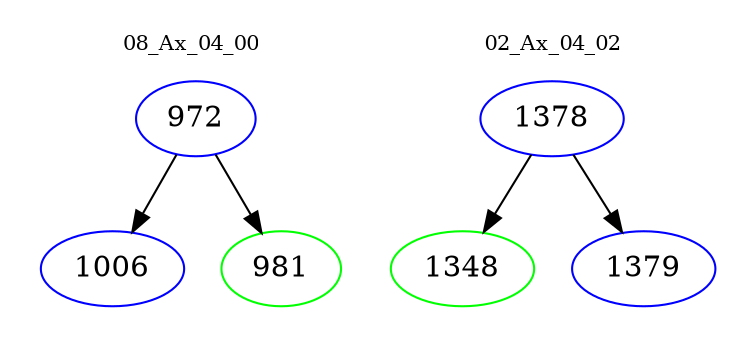 digraph{
subgraph cluster_0 {
color = white
label = "08_Ax_04_00";
fontsize=10;
T0_972 [label="972", color="blue"]
T0_972 -> T0_1006 [color="black"]
T0_1006 [label="1006", color="blue"]
T0_972 -> T0_981 [color="black"]
T0_981 [label="981", color="green"]
}
subgraph cluster_1 {
color = white
label = "02_Ax_04_02";
fontsize=10;
T1_1378 [label="1378", color="blue"]
T1_1378 -> T1_1348 [color="black"]
T1_1348 [label="1348", color="green"]
T1_1378 -> T1_1379 [color="black"]
T1_1379 [label="1379", color="blue"]
}
}
